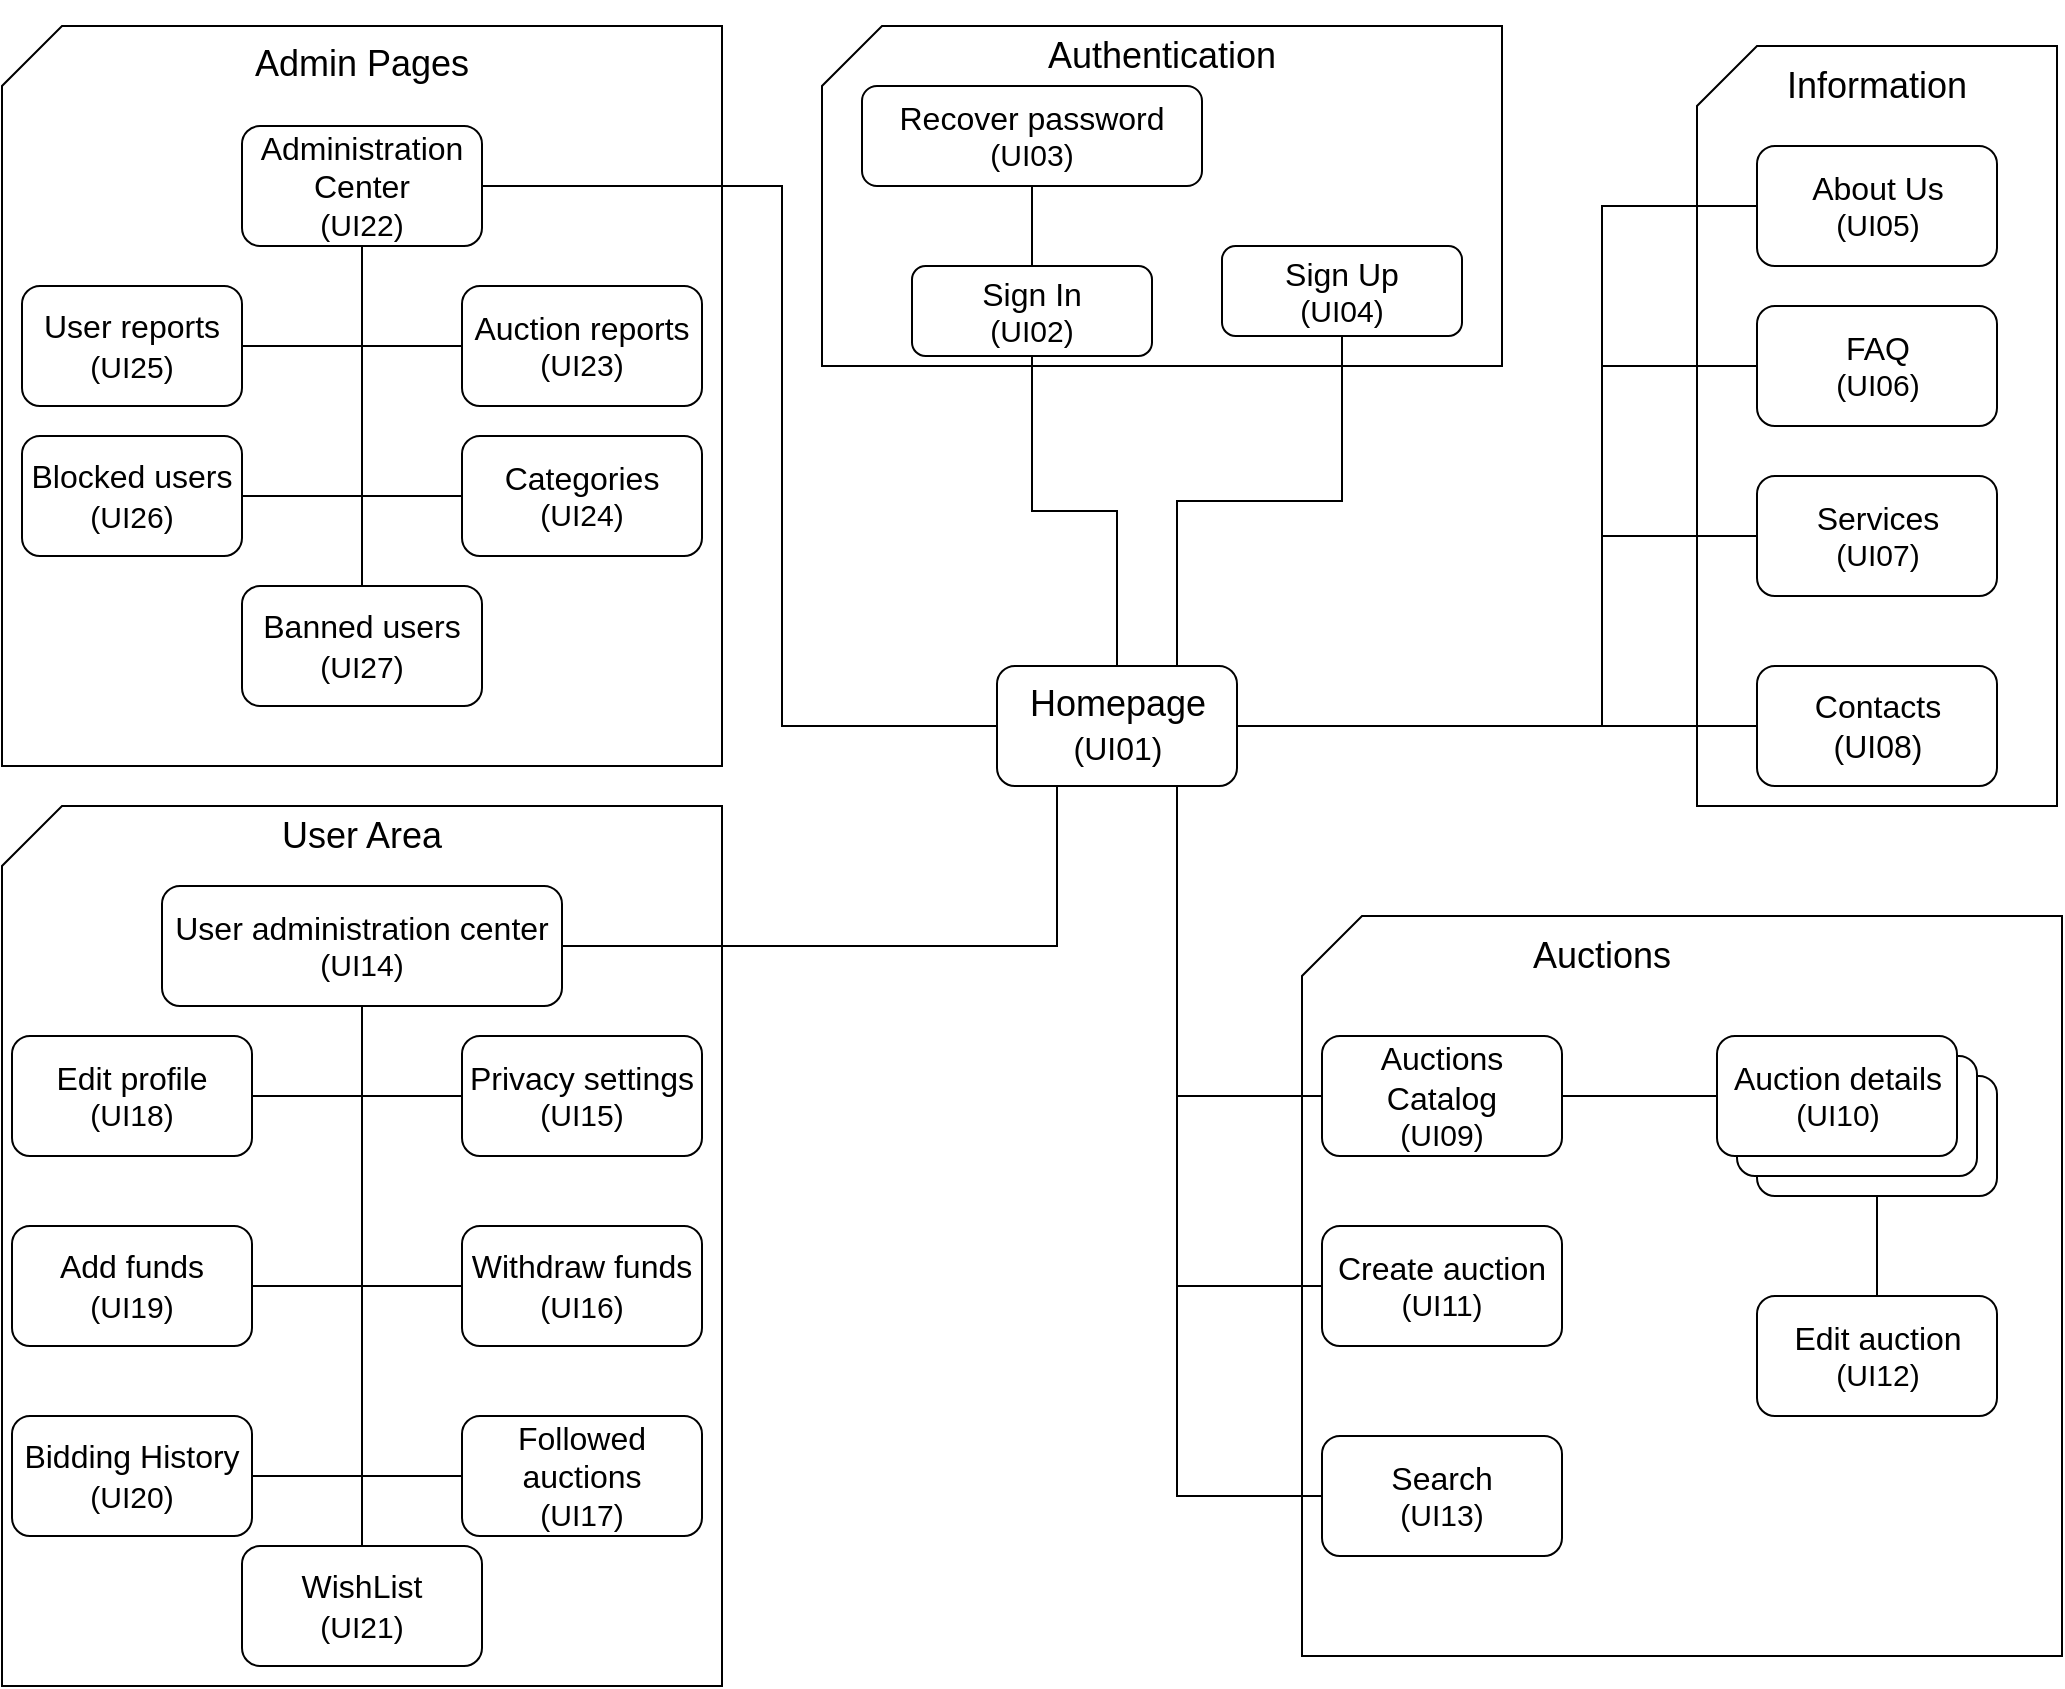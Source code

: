 <mxfile version="20.4.0" type="device"><diagram id="yX3amAounL8HjakYu6cA" name="Page-1"><mxGraphModel dx="782" dy="1328" grid="1" gridSize="10" guides="1" tooltips="1" connect="1" arrows="1" fold="1" page="1" pageScale="1" pageWidth="1100" pageHeight="850" math="0" shadow="0"><root><mxCell id="0"/><mxCell id="1" parent="0"/><mxCell id="gAEcyP7aP09tPMZaVhhF-18" value="" style="shape=card;whiteSpace=wrap;html=1;fontSize=15;" parent="1" vertex="1"><mxGeometry x="450" y="10" width="340" height="170" as="geometry"/></mxCell><mxCell id="gAEcyP7aP09tPMZaVhhF-25" value="" style="shape=card;whiteSpace=wrap;html=1;fontSize=15;" parent="1" vertex="1"><mxGeometry x="887.5" y="20" width="180" height="380" as="geometry"/></mxCell><mxCell id="gAEcyP7aP09tPMZaVhhF-40" value="Active Auctions" style="rounded=1;whiteSpace=wrap;html=1;fontSize=15;" parent="1" vertex="1"><mxGeometry x="720" y="625" width="120" height="60" as="geometry"/></mxCell><mxCell id="gAEcyP7aP09tPMZaVhhF-32" value="" style="shape=card;whiteSpace=wrap;html=1;fontSize=15;" parent="1" vertex="1"><mxGeometry x="690" y="455" width="380" height="370" as="geometry"/></mxCell><mxCell id="5Rhu2-CziSFft6iheNlu-45" style="edgeStyle=orthogonalEdgeStyle;rounded=0;orthogonalLoop=1;jettySize=auto;html=1;entryX=0.5;entryY=1;entryDx=0;entryDy=0;fontSize=18;fontColor=default;endArrow=none;endFill=0;" parent="1" source="gAEcyP7aP09tPMZaVhhF-1" target="gAEcyP7aP09tPMZaVhhF-21" edge="1"><mxGeometry relative="1" as="geometry"/></mxCell><mxCell id="5Rhu2-CziSFft6iheNlu-47" style="edgeStyle=orthogonalEdgeStyle;rounded=0;orthogonalLoop=1;jettySize=auto;html=1;exitX=0.75;exitY=1;exitDx=0;exitDy=0;entryX=0;entryY=0.5;entryDx=0;entryDy=0;fontSize=18;fontColor=default;endArrow=none;endFill=0;" parent="1" source="gAEcyP7aP09tPMZaVhhF-1" target="gAEcyP7aP09tPMZaVhhF-39" edge="1"><mxGeometry relative="1" as="geometry"/></mxCell><mxCell id="5Rhu2-CziSFft6iheNlu-48" style="edgeStyle=orthogonalEdgeStyle;rounded=0;orthogonalLoop=1;jettySize=auto;html=1;exitX=0.75;exitY=1;exitDx=0;exitDy=0;entryX=0;entryY=0.5;entryDx=0;entryDy=0;fontSize=18;fontColor=default;endArrow=none;endFill=0;" parent="1" source="gAEcyP7aP09tPMZaVhhF-1" target="gAEcyP7aP09tPMZaVhhF-34" edge="1"><mxGeometry relative="1" as="geometry"/></mxCell><mxCell id="5Rhu2-CziSFft6iheNlu-49" style="edgeStyle=orthogonalEdgeStyle;rounded=0;orthogonalLoop=1;jettySize=auto;html=1;exitX=0.75;exitY=1;exitDx=0;exitDy=0;entryX=0;entryY=0.5;entryDx=0;entryDy=0;fontSize=18;fontColor=default;endArrow=none;endFill=0;" parent="1" source="gAEcyP7aP09tPMZaVhhF-1" target="5Rhu2-CziSFft6iheNlu-2" edge="1"><mxGeometry relative="1" as="geometry"/></mxCell><mxCell id="5Rhu2-CziSFft6iheNlu-50" style="edgeStyle=orthogonalEdgeStyle;rounded=0;orthogonalLoop=1;jettySize=auto;html=1;exitX=0.75;exitY=0;exitDx=0;exitDy=0;entryX=0.5;entryY=1;entryDx=0;entryDy=0;fontSize=18;fontColor=default;endArrow=none;endFill=0;" parent="1" source="gAEcyP7aP09tPMZaVhhF-1" target="gAEcyP7aP09tPMZaVhhF-24" edge="1"><mxGeometry relative="1" as="geometry"/></mxCell><mxCell id="5Rhu2-CziSFft6iheNlu-52" style="edgeStyle=orthogonalEdgeStyle;rounded=0;orthogonalLoop=1;jettySize=auto;html=1;exitX=1;exitY=0.5;exitDx=0;exitDy=0;entryX=0;entryY=0.5;entryDx=0;entryDy=0;fontSize=18;fontColor=default;endArrow=none;endFill=0;" parent="1" source="gAEcyP7aP09tPMZaVhhF-1" target="gAEcyP7aP09tPMZaVhhF-27" edge="1"><mxGeometry relative="1" as="geometry"><Array as="points"><mxPoint x="840" y="360"/><mxPoint x="840" y="100"/></Array></mxGeometry></mxCell><mxCell id="5Rhu2-CziSFft6iheNlu-53" style="edgeStyle=orthogonalEdgeStyle;rounded=0;orthogonalLoop=1;jettySize=auto;html=1;exitX=1;exitY=0.5;exitDx=0;exitDy=0;entryX=0;entryY=0.5;entryDx=0;entryDy=0;fontSize=18;fontColor=default;endArrow=none;endFill=0;" parent="1" source="gAEcyP7aP09tPMZaVhhF-1" target="gAEcyP7aP09tPMZaVhhF-28" edge="1"><mxGeometry relative="1" as="geometry"><Array as="points"><mxPoint x="840" y="360"/><mxPoint x="840" y="180"/></Array></mxGeometry></mxCell><mxCell id="5Rhu2-CziSFft6iheNlu-54" style="edgeStyle=orthogonalEdgeStyle;rounded=0;orthogonalLoop=1;jettySize=auto;html=1;exitX=1;exitY=0.5;exitDx=0;exitDy=0;entryX=0;entryY=0.5;entryDx=0;entryDy=0;fontSize=18;fontColor=default;endArrow=none;endFill=0;" parent="1" source="gAEcyP7aP09tPMZaVhhF-1" target="gAEcyP7aP09tPMZaVhhF-29" edge="1"><mxGeometry relative="1" as="geometry"><Array as="points"><mxPoint x="840" y="360"/><mxPoint x="840" y="265"/></Array></mxGeometry></mxCell><mxCell id="5Rhu2-CziSFft6iheNlu-55" style="edgeStyle=orthogonalEdgeStyle;rounded=0;orthogonalLoop=1;jettySize=auto;html=1;exitX=1;exitY=0.5;exitDx=0;exitDy=0;entryX=0;entryY=0.5;entryDx=0;entryDy=0;fontSize=18;fontColor=default;endArrow=none;endFill=0;" parent="1" source="gAEcyP7aP09tPMZaVhhF-1" target="gAEcyP7aP09tPMZaVhhF-30" edge="1"><mxGeometry relative="1" as="geometry"><Array as="points"><mxPoint x="917" y="360"/></Array></mxGeometry></mxCell><mxCell id="gAEcyP7aP09tPMZaVhhF-1" value="Homepage&lt;br&gt;&lt;font style=&quot;font-size: 16px;&quot;&gt;(UI01)&lt;/font&gt;" style="rounded=1;whiteSpace=wrap;html=1;fontSize=18;" parent="1" vertex="1"><mxGeometry x="537.5" y="330" width="120" height="60" as="geometry"/></mxCell><mxCell id="gAEcyP7aP09tPMZaVhhF-3" value="" style="shape=card;whiteSpace=wrap;html=1;fontSize=15;" parent="1" vertex="1"><mxGeometry x="40" y="10" width="360" height="370" as="geometry"/></mxCell><mxCell id="gAEcyP7aP09tPMZaVhhF-6" value="&#10;&lt;span style=&quot;font-family: Helvetica; font-size: 18px; font-style: normal; font-variant-ligatures: normal; font-variant-caps: normal; font-weight: 400; letter-spacing: normal; orphans: 2; text-align: center; text-indent: 0px; text-transform: none; widows: 2; word-spacing: 0px; -webkit-text-stroke-width: 0px; text-decoration-thickness: initial; text-decoration-style: initial; text-decoration-color: initial; float: none; display: inline !important;&quot;&gt;Admin Pages&lt;/span&gt;&#10;&#10;" style="text;html=1;strokeColor=none;fillColor=none;align=center;verticalAlign=middle;whiteSpace=wrap;rounded=0;fontSize=18;fontColor=default;labelBackgroundColor=none;" parent="1" vertex="1"><mxGeometry x="120" y="20" width="200" height="40" as="geometry"/></mxCell><mxCell id="gAEcyP7aP09tPMZaVhhF-8" value="&lt;font style=&quot;font-size: 16px;&quot;&gt;User reports&lt;br&gt;&lt;span style=&quot;font-size: 15px;&quot;&gt;(UI25)&lt;/span&gt;&lt;br&gt;&lt;/font&gt;" style="rounded=1;whiteSpace=wrap;html=1;fontSize=15;" parent="1" vertex="1"><mxGeometry x="50" y="140" width="110" height="60" as="geometry"/></mxCell><mxCell id="gAEcyP7aP09tPMZaVhhF-9" value="&lt;font style=&quot;font-size: 16px;&quot;&gt;Banned users&lt;br&gt;&lt;span style=&quot;font-size: 15px;&quot;&gt;(UI27)&lt;/span&gt;&lt;br&gt;&lt;/font&gt;" style="rounded=1;whiteSpace=wrap;html=1;fontSize=15;" parent="1" vertex="1"><mxGeometry x="160" y="290" width="120" height="60" as="geometry"/></mxCell><mxCell id="gAEcyP7aP09tPMZaVhhF-10" value="&lt;font style=&quot;font-size: 16px;&quot;&gt;Blocked users&lt;br&gt;&lt;span style=&quot;font-size: 15px;&quot;&gt;(UI26)&lt;/span&gt;&lt;br&gt;&lt;/font&gt;" style="rounded=1;whiteSpace=wrap;html=1;fontSize=15;" parent="1" vertex="1"><mxGeometry x="50" y="215" width="110" height="60" as="geometry"/></mxCell><mxCell id="gAEcyP7aP09tPMZaVhhF-14" style="edgeStyle=orthogonalEdgeStyle;rounded=0;orthogonalLoop=1;jettySize=auto;html=1;exitX=0.5;exitY=1;exitDx=0;exitDy=0;entryX=0.5;entryY=0;entryDx=0;entryDy=0;fontSize=15;endArrow=none;endFill=0;" parent="1" source="gAEcyP7aP09tPMZaVhhF-11" target="gAEcyP7aP09tPMZaVhhF-9" edge="1"><mxGeometry relative="1" as="geometry"/></mxCell><mxCell id="gAEcyP7aP09tPMZaVhhF-15" style="edgeStyle=orthogonalEdgeStyle;rounded=0;orthogonalLoop=1;jettySize=auto;html=1;exitX=0.5;exitY=1;exitDx=0;exitDy=0;entryX=1;entryY=0.5;entryDx=0;entryDy=0;fontSize=15;endArrow=none;endFill=0;" parent="1" source="gAEcyP7aP09tPMZaVhhF-11" target="gAEcyP7aP09tPMZaVhhF-8" edge="1"><mxGeometry relative="1" as="geometry"/></mxCell><mxCell id="5Rhu2-CziSFft6iheNlu-30" style="edgeStyle=orthogonalEdgeStyle;rounded=0;orthogonalLoop=1;jettySize=auto;html=1;exitX=0.5;exitY=1;exitDx=0;exitDy=0;entryX=0;entryY=0.5;entryDx=0;entryDy=0;fontSize=15;endArrow=none;endFill=0;" parent="1" source="gAEcyP7aP09tPMZaVhhF-11" target="5Rhu2-CziSFft6iheNlu-26" edge="1"><mxGeometry relative="1" as="geometry"/></mxCell><mxCell id="5Rhu2-CziSFft6iheNlu-31" style="edgeStyle=orthogonalEdgeStyle;rounded=0;orthogonalLoop=1;jettySize=auto;html=1;exitX=0.5;exitY=1;exitDx=0;exitDy=0;entryX=0;entryY=0.5;entryDx=0;entryDy=0;fontSize=15;endArrow=none;endFill=0;" parent="1" source="gAEcyP7aP09tPMZaVhhF-11" target="5Rhu2-CziSFft6iheNlu-27" edge="1"><mxGeometry relative="1" as="geometry"/></mxCell><mxCell id="5Rhu2-CziSFft6iheNlu-32" style="edgeStyle=orthogonalEdgeStyle;rounded=0;orthogonalLoop=1;jettySize=auto;html=1;exitX=0.5;exitY=1;exitDx=0;exitDy=0;entryX=1;entryY=0.5;entryDx=0;entryDy=0;fontSize=15;endArrow=none;endFill=0;" parent="1" source="gAEcyP7aP09tPMZaVhhF-11" target="gAEcyP7aP09tPMZaVhhF-10" edge="1"><mxGeometry relative="1" as="geometry"/></mxCell><mxCell id="gAEcyP7aP09tPMZaVhhF-11" value="&lt;font style=&quot;font-size: 16px;&quot;&gt;Administration Center&lt;br&gt;&lt;span style=&quot;font-size: 15px;&quot;&gt;(UI22)&lt;/span&gt;&lt;br&gt;&lt;/font&gt;" style="rounded=1;whiteSpace=wrap;html=1;fontSize=15;" parent="1" vertex="1"><mxGeometry x="160" y="60" width="120" height="60" as="geometry"/></mxCell><mxCell id="gAEcyP7aP09tPMZaVhhF-19" value="Authentication" style="text;html=1;strokeColor=none;fillColor=none;align=center;verticalAlign=middle;whiteSpace=wrap;rounded=0;fontSize=18;" parent="1" vertex="1"><mxGeometry x="560" y="10" width="120" height="30" as="geometry"/></mxCell><mxCell id="gAEcyP7aP09tPMZaVhhF-23" style="edgeStyle=orthogonalEdgeStyle;rounded=0;orthogonalLoop=1;jettySize=auto;html=1;exitX=0.5;exitY=0;exitDx=0;exitDy=0;entryX=0.5;entryY=1;entryDx=0;entryDy=0;fontSize=15;endArrow=none;endFill=0;" parent="1" source="gAEcyP7aP09tPMZaVhhF-21" target="gAEcyP7aP09tPMZaVhhF-22" edge="1"><mxGeometry relative="1" as="geometry"/></mxCell><mxCell id="gAEcyP7aP09tPMZaVhhF-21" value="&lt;font style=&quot;font-size: 16px;&quot;&gt;Sign In&lt;/font&gt;&lt;br&gt;&lt;font style=&quot;font-size: 15px;&quot;&gt;(UI02)&lt;/font&gt;" style="rounded=1;whiteSpace=wrap;html=1;fontSize=15;" parent="1" vertex="1"><mxGeometry x="495" y="130" width="120" height="45" as="geometry"/></mxCell><mxCell id="gAEcyP7aP09tPMZaVhhF-22" value="&lt;font style=&quot;font-size: 16px;&quot;&gt;Recover password&lt;/font&gt;&lt;br&gt;&lt;font style=&quot;font-size: 15px;&quot;&gt;(UI03)&lt;/font&gt;" style="rounded=1;whiteSpace=wrap;html=1;fontSize=15;" parent="1" vertex="1"><mxGeometry x="470" y="40" width="170" height="50" as="geometry"/></mxCell><mxCell id="gAEcyP7aP09tPMZaVhhF-24" value="&lt;font style=&quot;&quot;&gt;&lt;font style=&quot;font-size: 16px;&quot;&gt;Sign Up&lt;/font&gt;&lt;br&gt;&lt;font style=&quot;font-size: 15px;&quot;&gt;(UI04)&lt;/font&gt;&lt;/font&gt;" style="rounded=1;whiteSpace=wrap;html=1;fontSize=15;" parent="1" vertex="1"><mxGeometry x="650" y="120" width="120" height="45" as="geometry"/></mxCell><mxCell id="gAEcyP7aP09tPMZaVhhF-26" value="Information" style="text;html=1;strokeColor=none;fillColor=none;align=center;verticalAlign=middle;whiteSpace=wrap;rounded=0;fontSize=18;" parent="1" vertex="1"><mxGeometry x="925" y="25" width="105" height="30" as="geometry"/></mxCell><mxCell id="gAEcyP7aP09tPMZaVhhF-27" value="&lt;font style=&quot;font-size: 16px;&quot;&gt;About Us&lt;/font&gt;&lt;br&gt;&lt;font style=&quot;font-size: 15px;&quot;&gt;(UI05)&lt;/font&gt;" style="rounded=1;whiteSpace=wrap;html=1;fontSize=15;" parent="1" vertex="1"><mxGeometry x="917.5" y="70" width="120" height="60" as="geometry"/></mxCell><mxCell id="gAEcyP7aP09tPMZaVhhF-28" value="&lt;font style=&quot;font-size: 16px;&quot;&gt;FAQ&lt;/font&gt;&lt;br&gt;&lt;font style=&quot;font-size: 15px;&quot;&gt;(UI06)&lt;/font&gt;" style="rounded=1;whiteSpace=wrap;html=1;fontSize=15;" parent="1" vertex="1"><mxGeometry x="917.5" y="150" width="120" height="60" as="geometry"/></mxCell><mxCell id="gAEcyP7aP09tPMZaVhhF-29" value="&lt;font style=&quot;&quot;&gt;&lt;span style=&quot;font-size: 16px;&quot;&gt;Services&lt;/span&gt;&lt;br&gt;&lt;font style=&quot;font-size: 15px;&quot;&gt;(UI07)&lt;/font&gt;&lt;br&gt;&lt;/font&gt;" style="rounded=1;whiteSpace=wrap;html=1;fontSize=15;" parent="1" vertex="1"><mxGeometry x="917.5" y="235" width="120" height="60" as="geometry"/></mxCell><mxCell id="gAEcyP7aP09tPMZaVhhF-30" value="&lt;font style=&quot;font-size: 16px;&quot;&gt;Contacts&lt;br&gt;(UI08)&lt;br&gt;&lt;/font&gt;" style="rounded=1;whiteSpace=wrap;html=1;fontSize=15;" parent="1" vertex="1"><mxGeometry x="917.5" y="330" width="120" height="60" as="geometry"/></mxCell><mxCell id="gAEcyP7aP09tPMZaVhhF-34" value="&lt;font style=&quot;&quot;&gt;&lt;span style=&quot;font-size: 16px;&quot;&gt;Create auction&lt;/span&gt;&lt;br&gt;&lt;font style=&quot;font-size: 15px;&quot;&gt;(UI11)&lt;/font&gt;&lt;br&gt;&lt;/font&gt;" style="rounded=1;whiteSpace=wrap;html=1;fontSize=15;" parent="1" vertex="1"><mxGeometry x="700" y="610" width="120" height="60" as="geometry"/></mxCell><mxCell id="5Rhu2-CziSFft6iheNlu-40" style="edgeStyle=orthogonalEdgeStyle;rounded=0;orthogonalLoop=1;jettySize=auto;html=1;exitX=1;exitY=0.5;exitDx=0;exitDy=0;entryX=0;entryY=0.5;entryDx=0;entryDy=0;fontSize=18;fontColor=default;endArrow=none;endFill=0;" parent="1" source="gAEcyP7aP09tPMZaVhhF-39" target="5Rhu2-CziSFft6iheNlu-4" edge="1"><mxGeometry relative="1" as="geometry"/></mxCell><mxCell id="gAEcyP7aP09tPMZaVhhF-39" value="&lt;font style=&quot;&quot;&gt;&lt;span style=&quot;font-size: 16px;&quot;&gt;Auctions Catalog&lt;/span&gt;&lt;br&gt;&lt;font style=&quot;font-size: 15px;&quot;&gt;(UI09)&lt;/font&gt;&lt;br&gt;&lt;/font&gt;" style="rounded=1;whiteSpace=wrap;html=1;fontSize=15;" parent="1" vertex="1"><mxGeometry x="700" y="515" width="120" height="60" as="geometry"/></mxCell><mxCell id="5Rhu2-CziSFft6iheNlu-2" value="&lt;font style=&quot;font-size: 16px;&quot;&gt;Search&lt;/font&gt;&lt;br&gt;&lt;font style=&quot;font-size: 15px;&quot;&gt;(UI13)&lt;/font&gt;" style="rounded=1;whiteSpace=wrap;html=1;fontSize=15;" parent="1" vertex="1"><mxGeometry x="700" y="715" width="120" height="60" as="geometry"/></mxCell><mxCell id="5Rhu2-CziSFft6iheNlu-44" style="edgeStyle=orthogonalEdgeStyle;rounded=0;orthogonalLoop=1;jettySize=auto;html=1;exitX=0.5;exitY=1;exitDx=0;exitDy=0;entryX=0.5;entryY=0;entryDx=0;entryDy=0;fontSize=18;fontColor=default;endArrow=none;endFill=0;" parent="1" source="5Rhu2-CziSFft6iheNlu-39" target="5Rhu2-CziSFft6iheNlu-6" edge="1"><mxGeometry relative="1" as="geometry"/></mxCell><mxCell id="5Rhu2-CziSFft6iheNlu-39" value="Auction details" style="rounded=1;whiteSpace=wrap;html=1;fontSize=15;" parent="1" vertex="1"><mxGeometry x="917.5" y="535" width="120" height="60" as="geometry"/></mxCell><mxCell id="5Rhu2-CziSFft6iheNlu-38" value="Auction details" style="rounded=1;whiteSpace=wrap;html=1;fontSize=15;" parent="1" vertex="1"><mxGeometry x="907.5" y="525" width="120" height="60" as="geometry"/></mxCell><mxCell id="5Rhu2-CziSFft6iheNlu-4" value="&lt;font style=&quot;&quot;&gt;&lt;span style=&quot;font-size: 16px;&quot;&gt;Auction details&lt;/span&gt;&lt;br&gt;&lt;font style=&quot;font-size: 15px;&quot;&gt;(UI10)&lt;/font&gt;&lt;br&gt;&lt;/font&gt;" style="rounded=1;whiteSpace=wrap;html=1;fontSize=15;" parent="1" vertex="1"><mxGeometry x="897.5" y="515" width="120" height="60" as="geometry"/></mxCell><mxCell id="5Rhu2-CziSFft6iheNlu-5" value="Auctions" style="text;html=1;strokeColor=none;fillColor=none;align=center;verticalAlign=middle;whiteSpace=wrap;rounded=0;fontSize=18;" parent="1" vertex="1"><mxGeometry x="810" y="460" width="60" height="30" as="geometry"/></mxCell><mxCell id="5Rhu2-CziSFft6iheNlu-6" value="&lt;font style=&quot;&quot;&gt;&lt;span style=&quot;font-size: 16px;&quot;&gt;Edit auction&lt;/span&gt;&lt;br&gt;&lt;font style=&quot;font-size: 15px;&quot;&gt;(UI12)&lt;/font&gt;&lt;br&gt;&lt;/font&gt;" style="rounded=1;whiteSpace=wrap;html=1;fontSize=15;" parent="1" vertex="1"><mxGeometry x="917.5" y="645" width="120" height="60" as="geometry"/></mxCell><mxCell id="5Rhu2-CziSFft6iheNlu-18" value="" style="shape=card;whiteSpace=wrap;html=1;fontSize=15;" parent="1" vertex="1"><mxGeometry x="40" y="400" width="360" height="440" as="geometry"/></mxCell><mxCell id="5Rhu2-CziSFft6iheNlu-19" value="User Area" style="text;html=1;strokeColor=none;fillColor=none;align=center;verticalAlign=middle;whiteSpace=wrap;rounded=0;fontSize=18;" parent="1" vertex="1"><mxGeometry x="160" y="400" width="120" height="30" as="geometry"/></mxCell><mxCell id="5Rhu2-CziSFft6iheNlu-20" value="&lt;font style=&quot;font-size: 16px;&quot;&gt;Edit profile&lt;/font&gt;&lt;br&gt;(UI18)" style="rounded=1;whiteSpace=wrap;html=1;fontSize=15;" parent="1" vertex="1"><mxGeometry x="45" y="515" width="120" height="60" as="geometry"/></mxCell><mxCell id="5Rhu2-CziSFft6iheNlu-21" value="&lt;font style=&quot;font-size: 16px;&quot;&gt;Add funds&lt;br&gt;&lt;span style=&quot;font-size: 15px;&quot;&gt;(UI19)&lt;/span&gt;&lt;br&gt;&lt;/font&gt;" style="rounded=1;whiteSpace=wrap;html=1;fontSize=15;" parent="1" vertex="1"><mxGeometry x="45" y="610" width="120" height="60" as="geometry"/></mxCell><mxCell id="5Rhu2-CziSFft6iheNlu-22" value="&lt;font style=&quot;font-size: 16px;&quot;&gt;Bidding History&lt;br&gt;&lt;span style=&quot;font-size: 15px;&quot;&gt;(UI20)&lt;/span&gt;&lt;br&gt;&lt;/font&gt;" style="rounded=1;whiteSpace=wrap;html=1;fontSize=15;" parent="1" vertex="1"><mxGeometry x="45" y="705" width="120" height="60" as="geometry"/></mxCell><mxCell id="5Rhu2-CziSFft6iheNlu-23" value="&lt;font style=&quot;font-size: 16px;&quot;&gt;Followed auctions&lt;br&gt;&lt;span style=&quot;font-size: 15px;&quot;&gt;(UI17)&lt;/span&gt;&lt;br&gt;&lt;/font&gt;" style="rounded=1;whiteSpace=wrap;html=1;fontSize=15;" parent="1" vertex="1"><mxGeometry x="270" y="705" width="120" height="60" as="geometry"/></mxCell><mxCell id="5Rhu2-CziSFft6iheNlu-24" value="&lt;font style=&quot;&quot;&gt;&lt;span style=&quot;font-size: 16px;&quot;&gt;Privacy settings&lt;/span&gt;&lt;br&gt;&lt;font style=&quot;font-size: 15px;&quot;&gt;(UI15)&lt;/font&gt;&lt;br&gt;&lt;/font&gt;" style="rounded=1;whiteSpace=wrap;html=1;fontSize=15;" parent="1" vertex="1"><mxGeometry x="270" y="515" width="120" height="60" as="geometry"/></mxCell><mxCell id="5Rhu2-CziSFft6iheNlu-25" value="Withdraw funds&lt;br&gt;&lt;font style=&quot;font-size: 15px;&quot;&gt;(UI16)&lt;/font&gt;" style="rounded=1;whiteSpace=wrap;html=1;fontSize=16;" parent="1" vertex="1"><mxGeometry x="270" y="610" width="120" height="60" as="geometry"/></mxCell><mxCell id="5Rhu2-CziSFft6iheNlu-26" value="&lt;font style=&quot;font-size: 16px;&quot;&gt;Auction reports&lt;/font&gt;&lt;br&gt;(UI23)" style="rounded=1;whiteSpace=wrap;html=1;fontSize=15;" parent="1" vertex="1"><mxGeometry x="270" y="140" width="120" height="60" as="geometry"/></mxCell><mxCell id="5Rhu2-CziSFft6iheNlu-27" value="&lt;font style=&quot;font-size: 16px;&quot;&gt;Categories&lt;/font&gt;&lt;br&gt;(UI24)" style="rounded=1;whiteSpace=wrap;html=1;fontSize=15;" parent="1" vertex="1"><mxGeometry x="270" y="215" width="120" height="60" as="geometry"/></mxCell><mxCell id="5Rhu2-CziSFft6iheNlu-57" style="edgeStyle=orthogonalEdgeStyle;rounded=0;orthogonalLoop=1;jettySize=auto;html=1;exitX=0.5;exitY=1;exitDx=0;exitDy=0;entryX=1;entryY=0.5;entryDx=0;entryDy=0;fontSize=15;fontColor=default;endArrow=none;endFill=0;" parent="1" source="5Rhu2-CziSFft6iheNlu-56" target="5Rhu2-CziSFft6iheNlu-20" edge="1"><mxGeometry relative="1" as="geometry"/></mxCell><mxCell id="5Rhu2-CziSFft6iheNlu-58" style="edgeStyle=orthogonalEdgeStyle;rounded=0;orthogonalLoop=1;jettySize=auto;html=1;exitX=0.5;exitY=1;exitDx=0;exitDy=0;entryX=1;entryY=0.5;entryDx=0;entryDy=0;fontSize=15;fontColor=default;endArrow=none;endFill=0;" parent="1" source="5Rhu2-CziSFft6iheNlu-56" target="5Rhu2-CziSFft6iheNlu-21" edge="1"><mxGeometry relative="1" as="geometry"/></mxCell><mxCell id="5Rhu2-CziSFft6iheNlu-59" style="edgeStyle=orthogonalEdgeStyle;rounded=0;orthogonalLoop=1;jettySize=auto;html=1;exitX=0.5;exitY=1;exitDx=0;exitDy=0;entryX=1;entryY=0.5;entryDx=0;entryDy=0;fontSize=15;fontColor=default;endArrow=none;endFill=0;" parent="1" source="5Rhu2-CziSFft6iheNlu-56" target="5Rhu2-CziSFft6iheNlu-22" edge="1"><mxGeometry relative="1" as="geometry"/></mxCell><mxCell id="5Rhu2-CziSFft6iheNlu-60" style="edgeStyle=orthogonalEdgeStyle;rounded=0;orthogonalLoop=1;jettySize=auto;html=1;exitX=0.5;exitY=1;exitDx=0;exitDy=0;entryX=0;entryY=0.5;entryDx=0;entryDy=0;fontSize=15;fontColor=default;endArrow=none;endFill=0;" parent="1" source="5Rhu2-CziSFft6iheNlu-56" target="5Rhu2-CziSFft6iheNlu-24" edge="1"><mxGeometry relative="1" as="geometry"/></mxCell><mxCell id="5Rhu2-CziSFft6iheNlu-61" style="edgeStyle=orthogonalEdgeStyle;rounded=0;orthogonalLoop=1;jettySize=auto;html=1;exitX=0.5;exitY=1;exitDx=0;exitDy=0;entryX=0;entryY=0.5;entryDx=0;entryDy=0;fontSize=15;fontColor=default;endArrow=none;endFill=0;" parent="1" source="5Rhu2-CziSFft6iheNlu-56" target="5Rhu2-CziSFft6iheNlu-25" edge="1"><mxGeometry relative="1" as="geometry"/></mxCell><mxCell id="5Rhu2-CziSFft6iheNlu-62" style="edgeStyle=orthogonalEdgeStyle;rounded=0;orthogonalLoop=1;jettySize=auto;html=1;exitX=0.5;exitY=1;exitDx=0;exitDy=0;entryX=0;entryY=0.5;entryDx=0;entryDy=0;fontSize=15;fontColor=default;endArrow=none;endFill=0;" parent="1" source="5Rhu2-CziSFft6iheNlu-56" target="5Rhu2-CziSFft6iheNlu-23" edge="1"><mxGeometry relative="1" as="geometry"/></mxCell><mxCell id="V3uKPGYRXRzjPgcBk6kv-2" style="edgeStyle=orthogonalEdgeStyle;rounded=0;orthogonalLoop=1;jettySize=auto;html=1;exitX=0.5;exitY=1;exitDx=0;exitDy=0;entryX=0.5;entryY=0;entryDx=0;entryDy=0;endArrow=none;endFill=0;" parent="1" source="5Rhu2-CziSFft6iheNlu-56" target="V3uKPGYRXRzjPgcBk6kv-1" edge="1"><mxGeometry relative="1" as="geometry"/></mxCell><mxCell id="5Rhu2-CziSFft6iheNlu-56" value="&lt;font style=&quot;font-size: 16px;&quot;&gt;User administration center&lt;br&gt;&lt;/font&gt;&lt;font style=&quot;font-size: 15px;&quot;&gt;(UI14)&lt;/font&gt;&lt;br&gt;" style="rounded=1;whiteSpace=wrap;html=1;labelBackgroundColor=none;fontSize=15;fontColor=default;" parent="1" vertex="1"><mxGeometry x="120" y="440" width="200" height="60" as="geometry"/></mxCell><mxCell id="V3uKPGYRXRzjPgcBk6kv-1" value="&lt;font style=&quot;font-size: 16px;&quot;&gt;WishList&lt;br&gt;&lt;span style=&quot;font-size: 15px;&quot;&gt;(UI21)&lt;/span&gt;&lt;br&gt;&lt;/font&gt;" style="rounded=1;whiteSpace=wrap;html=1;" parent="1" vertex="1"><mxGeometry x="160" y="770" width="120" height="60" as="geometry"/></mxCell><mxCell id="5Rhu2-CziSFft6iheNlu-33" style="edgeStyle=orthogonalEdgeStyle;rounded=0;orthogonalLoop=1;jettySize=auto;html=1;exitX=0;exitY=0.5;exitDx=0;exitDy=0;entryX=1;entryY=0.5;entryDx=0;entryDy=0;fontSize=15;endArrow=none;endFill=0;" parent="1" source="gAEcyP7aP09tPMZaVhhF-1" target="gAEcyP7aP09tPMZaVhhF-11" edge="1"><mxGeometry relative="1" as="geometry"><Array as="points"><mxPoint x="430" y="360"/><mxPoint x="430" y="90"/></Array></mxGeometry></mxCell><mxCell id="5Rhu2-CziSFft6iheNlu-35" style="edgeStyle=orthogonalEdgeStyle;rounded=0;orthogonalLoop=1;jettySize=auto;html=1;exitX=0.25;exitY=1;exitDx=0;exitDy=0;entryX=1;entryY=0.5;entryDx=0;entryDy=0;fontSize=15;endArrow=none;endFill=0;" parent="1" source="gAEcyP7aP09tPMZaVhhF-1" target="5Rhu2-CziSFft6iheNlu-56" edge="1"><mxGeometry relative="1" as="geometry"/></mxCell></root></mxGraphModel></diagram></mxfile>